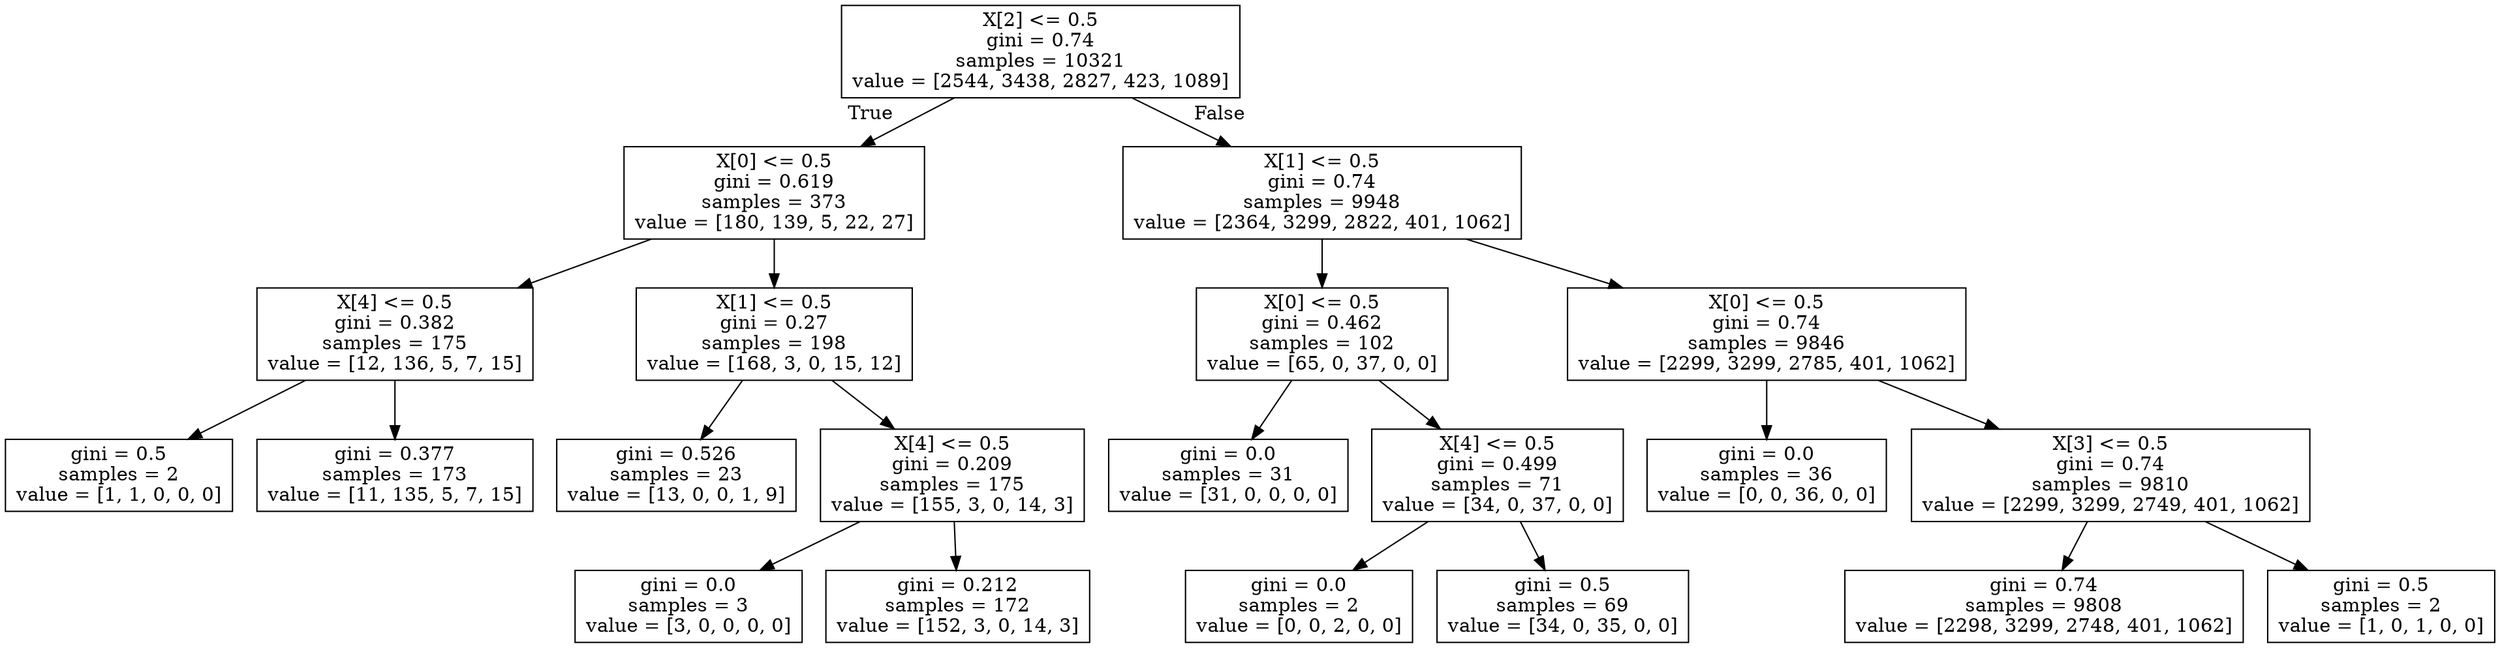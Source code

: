 digraph Tree {
node [shape=box] ;
0 [label="X[2] <= 0.5\ngini = 0.74\nsamples = 10321\nvalue = [2544, 3438, 2827, 423, 1089]"] ;
1 [label="X[0] <= 0.5\ngini = 0.619\nsamples = 373\nvalue = [180, 139, 5, 22, 27]"] ;
0 -> 1 [labeldistance=2.5, labelangle=45, headlabel="True"] ;
2 [label="X[4] <= 0.5\ngini = 0.382\nsamples = 175\nvalue = [12, 136, 5, 7, 15]"] ;
1 -> 2 ;
3 [label="gini = 0.5\nsamples = 2\nvalue = [1, 1, 0, 0, 0]"] ;
2 -> 3 ;
4 [label="gini = 0.377\nsamples = 173\nvalue = [11, 135, 5, 7, 15]"] ;
2 -> 4 ;
5 [label="X[1] <= 0.5\ngini = 0.27\nsamples = 198\nvalue = [168, 3, 0, 15, 12]"] ;
1 -> 5 ;
6 [label="gini = 0.526\nsamples = 23\nvalue = [13, 0, 0, 1, 9]"] ;
5 -> 6 ;
7 [label="X[4] <= 0.5\ngini = 0.209\nsamples = 175\nvalue = [155, 3, 0, 14, 3]"] ;
5 -> 7 ;
8 [label="gini = 0.0\nsamples = 3\nvalue = [3, 0, 0, 0, 0]"] ;
7 -> 8 ;
9 [label="gini = 0.212\nsamples = 172\nvalue = [152, 3, 0, 14, 3]"] ;
7 -> 9 ;
10 [label="X[1] <= 0.5\ngini = 0.74\nsamples = 9948\nvalue = [2364, 3299, 2822, 401, 1062]"] ;
0 -> 10 [labeldistance=2.5, labelangle=-45, headlabel="False"] ;
11 [label="X[0] <= 0.5\ngini = 0.462\nsamples = 102\nvalue = [65, 0, 37, 0, 0]"] ;
10 -> 11 ;
12 [label="gini = 0.0\nsamples = 31\nvalue = [31, 0, 0, 0, 0]"] ;
11 -> 12 ;
13 [label="X[4] <= 0.5\ngini = 0.499\nsamples = 71\nvalue = [34, 0, 37, 0, 0]"] ;
11 -> 13 ;
14 [label="gini = 0.0\nsamples = 2\nvalue = [0, 0, 2, 0, 0]"] ;
13 -> 14 ;
15 [label="gini = 0.5\nsamples = 69\nvalue = [34, 0, 35, 0, 0]"] ;
13 -> 15 ;
16 [label="X[0] <= 0.5\ngini = 0.74\nsamples = 9846\nvalue = [2299, 3299, 2785, 401, 1062]"] ;
10 -> 16 ;
17 [label="gini = 0.0\nsamples = 36\nvalue = [0, 0, 36, 0, 0]"] ;
16 -> 17 ;
18 [label="X[3] <= 0.5\ngini = 0.74\nsamples = 9810\nvalue = [2299, 3299, 2749, 401, 1062]"] ;
16 -> 18 ;
19 [label="gini = 0.74\nsamples = 9808\nvalue = [2298, 3299, 2748, 401, 1062]"] ;
18 -> 19 ;
20 [label="gini = 0.5\nsamples = 2\nvalue = [1, 0, 1, 0, 0]"] ;
18 -> 20 ;
}